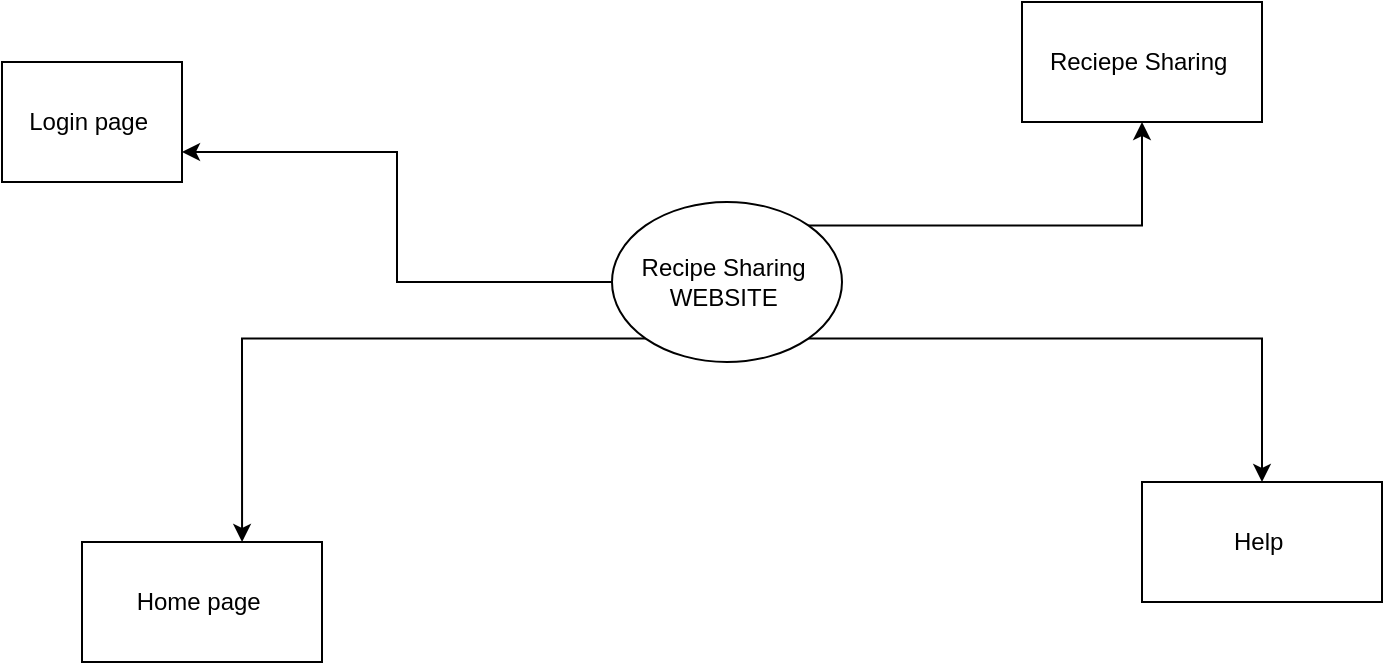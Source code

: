 <mxfile version="24.0.7" type="google">
  <diagram name="Page-1" id="KG6sCWDteXSJKbHWhzLf">
    <mxGraphModel grid="1" page="1" gridSize="10" guides="1" tooltips="1" connect="1" arrows="1" fold="1" pageScale="1" pageWidth="850" pageHeight="1100" math="0" shadow="0">
      <root>
        <mxCell id="0" />
        <mxCell id="1" parent="0" />
        <mxCell id="32XdcZZ-85kI_oTXZAaL-10" style="edgeStyle=orthogonalEdgeStyle;rounded=0;orthogonalLoop=1;jettySize=auto;html=1;entryX=1;entryY=0.75;entryDx=0;entryDy=0;" edge="1" parent="1" source="32XdcZZ-85kI_oTXZAaL-1" target="32XdcZZ-85kI_oTXZAaL-3">
          <mxGeometry relative="1" as="geometry" />
        </mxCell>
        <mxCell id="32XdcZZ-85kI_oTXZAaL-12" style="edgeStyle=orthogonalEdgeStyle;rounded=0;orthogonalLoop=1;jettySize=auto;html=1;exitX=0;exitY=1;exitDx=0;exitDy=0;entryX=0.667;entryY=0;entryDx=0;entryDy=0;entryPerimeter=0;" edge="1" parent="1" source="32XdcZZ-85kI_oTXZAaL-1" target="32XdcZZ-85kI_oTXZAaL-2">
          <mxGeometry relative="1" as="geometry">
            <mxPoint x="300" y="390" as="targetPoint" />
          </mxGeometry>
        </mxCell>
        <mxCell id="32XdcZZ-85kI_oTXZAaL-15" style="edgeStyle=orthogonalEdgeStyle;rounded=0;orthogonalLoop=1;jettySize=auto;html=1;exitX=1;exitY=0;exitDx=0;exitDy=0;" edge="1" parent="1" source="32XdcZZ-85kI_oTXZAaL-1" target="32XdcZZ-85kI_oTXZAaL-4">
          <mxGeometry relative="1" as="geometry" />
        </mxCell>
        <mxCell id="32XdcZZ-85kI_oTXZAaL-16" style="edgeStyle=orthogonalEdgeStyle;rounded=0;orthogonalLoop=1;jettySize=auto;html=1;exitX=1;exitY=1;exitDx=0;exitDy=0;" edge="1" parent="1" source="32XdcZZ-85kI_oTXZAaL-1" target="32XdcZZ-85kI_oTXZAaL-5">
          <mxGeometry relative="1" as="geometry" />
        </mxCell>
        <mxCell id="32XdcZZ-85kI_oTXZAaL-1" value="Recipe Sharing&amp;nbsp;&lt;div&gt;WEBSITE&amp;nbsp;&lt;/div&gt;" style="ellipse;whiteSpace=wrap;html=1;" vertex="1" parent="1">
          <mxGeometry x="365" y="260" width="115" height="80" as="geometry" />
        </mxCell>
        <mxCell id="32XdcZZ-85kI_oTXZAaL-2" value="Home page&amp;nbsp;" style="rounded=0;whiteSpace=wrap;html=1;" vertex="1" parent="1">
          <mxGeometry x="100" y="430" width="120" height="60" as="geometry" />
        </mxCell>
        <mxCell id="32XdcZZ-85kI_oTXZAaL-3" value="Login page&amp;nbsp;" style="rounded=0;whiteSpace=wrap;html=1;" vertex="1" parent="1">
          <mxGeometry x="60" y="190" width="90" height="60" as="geometry" />
        </mxCell>
        <mxCell id="32XdcZZ-85kI_oTXZAaL-4" value="Reciepe Sharing&amp;nbsp;" style="rounded=0;whiteSpace=wrap;html=1;" vertex="1" parent="1">
          <mxGeometry x="570" y="160" width="120" height="60" as="geometry" />
        </mxCell>
        <mxCell id="32XdcZZ-85kI_oTXZAaL-5" value="Help&amp;nbsp;" style="rounded=0;whiteSpace=wrap;html=1;" vertex="1" parent="1">
          <mxGeometry x="630" y="400" width="120" height="60" as="geometry" />
        </mxCell>
      </root>
    </mxGraphModel>
  </diagram>
</mxfile>
